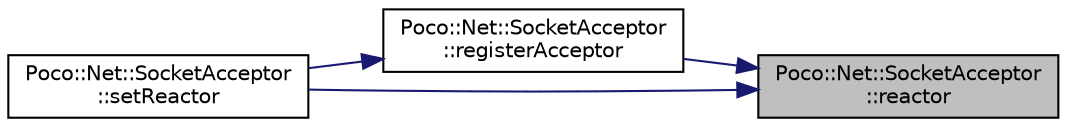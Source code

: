 digraph "Poco::Net::SocketAcceptor::reactor"
{
 // LATEX_PDF_SIZE
  edge [fontname="Helvetica",fontsize="10",labelfontname="Helvetica",labelfontsize="10"];
  node [fontname="Helvetica",fontsize="10",shape=record];
  rankdir="RL";
  Node1 [label="Poco::Net::SocketAcceptor\l::reactor",height=0.2,width=0.4,color="black", fillcolor="grey75", style="filled", fontcolor="black",tooltip=" "];
  Node1 -> Node2 [dir="back",color="midnightblue",fontsize="10",style="solid"];
  Node2 [label="Poco::Net::SocketAcceptor\l::registerAcceptor",height=0.2,width=0.4,color="black", fillcolor="white", style="filled",URL="$classPoco_1_1Net_1_1SocketAcceptor.html#aedc7a9068f171bf4e2577735902e8bf3",tooltip=" "];
  Node2 -> Node3 [dir="back",color="midnightblue",fontsize="10",style="solid"];
  Node3 [label="Poco::Net::SocketAcceptor\l::setReactor",height=0.2,width=0.4,color="black", fillcolor="white", style="filled",URL="$classPoco_1_1Net_1_1SocketAcceptor.html#ad29ede237f1e2d47240e59d74fd7a215",tooltip="Sets the reactor for this acceptor."];
  Node1 -> Node3 [dir="back",color="midnightblue",fontsize="10",style="solid"];
}
